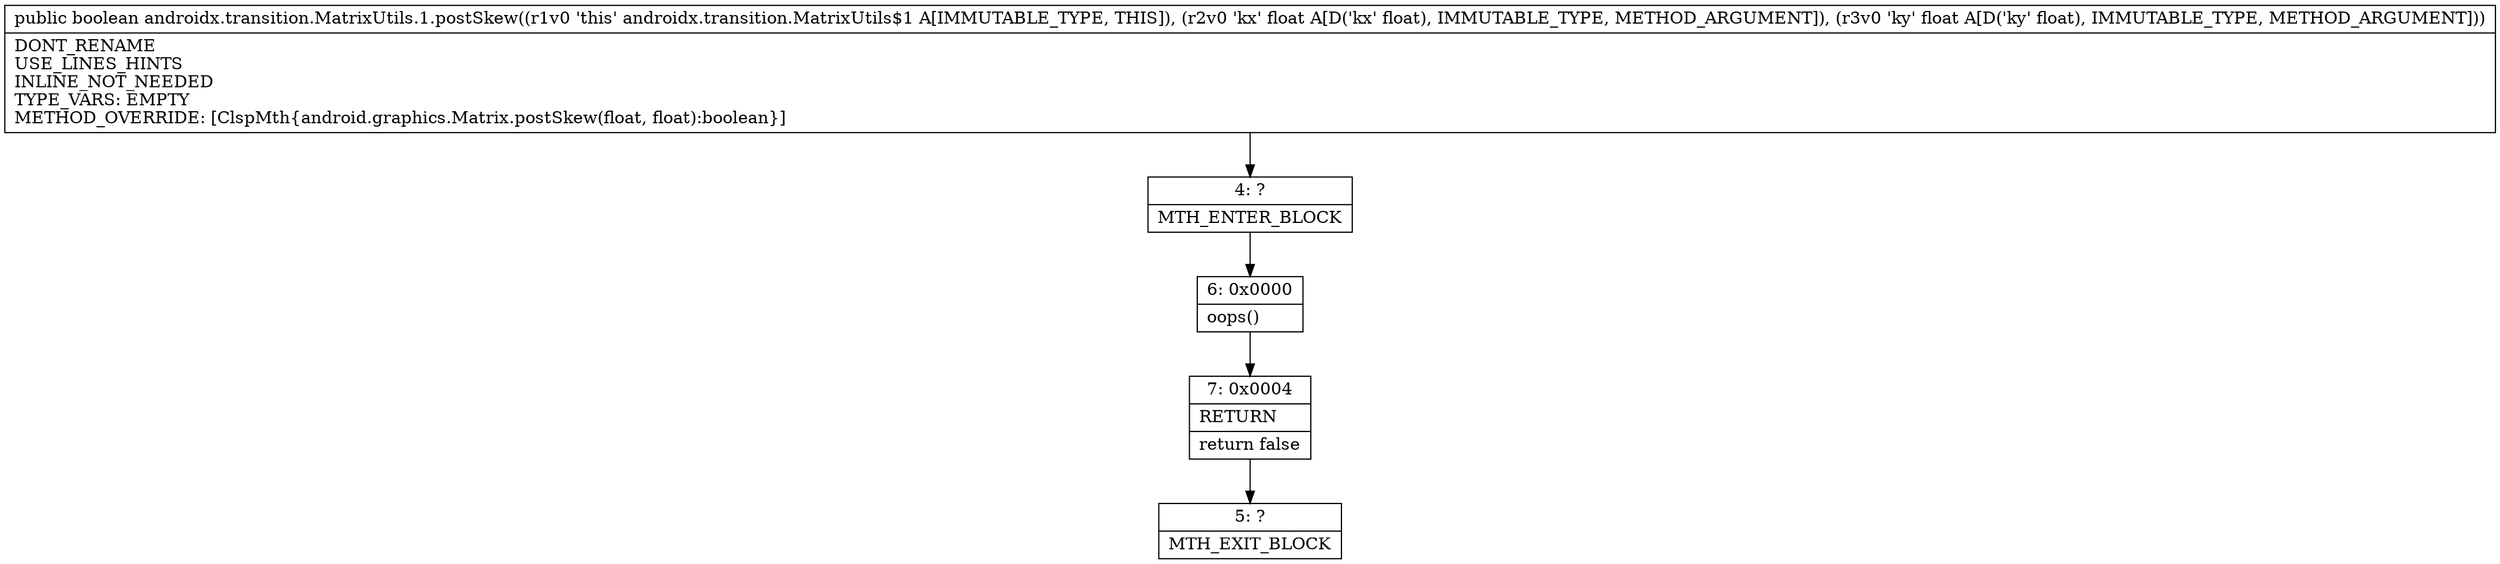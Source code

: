 digraph "CFG forandroidx.transition.MatrixUtils.1.postSkew(FF)Z" {
Node_4 [shape=record,label="{4\:\ ?|MTH_ENTER_BLOCK\l}"];
Node_6 [shape=record,label="{6\:\ 0x0000|oops()\l}"];
Node_7 [shape=record,label="{7\:\ 0x0004|RETURN\l|return false\l}"];
Node_5 [shape=record,label="{5\:\ ?|MTH_EXIT_BLOCK\l}"];
MethodNode[shape=record,label="{public boolean androidx.transition.MatrixUtils.1.postSkew((r1v0 'this' androidx.transition.MatrixUtils$1 A[IMMUTABLE_TYPE, THIS]), (r2v0 'kx' float A[D('kx' float), IMMUTABLE_TYPE, METHOD_ARGUMENT]), (r3v0 'ky' float A[D('ky' float), IMMUTABLE_TYPE, METHOD_ARGUMENT]))  | DONT_RENAME\lUSE_LINES_HINTS\lINLINE_NOT_NEEDED\lTYPE_VARS: EMPTY\lMETHOD_OVERRIDE: [ClspMth\{android.graphics.Matrix.postSkew(float, float):boolean\}]\l}"];
MethodNode -> Node_4;Node_4 -> Node_6;
Node_6 -> Node_7;
Node_7 -> Node_5;
}

